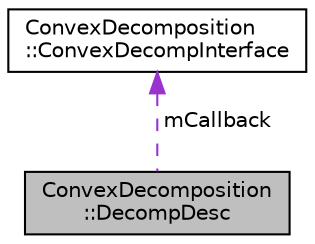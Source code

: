 digraph "ConvexDecomposition::DecompDesc"
{
  edge [fontname="Helvetica",fontsize="10",labelfontname="Helvetica",labelfontsize="10"];
  node [fontname="Helvetica",fontsize="10",shape=record];
  Node1 [label="ConvexDecomposition\l::DecompDesc",height=0.2,width=0.4,color="black", fillcolor="grey75", style="filled", fontcolor="black"];
  Node2 -> Node1 [dir="back",color="darkorchid3",fontsize="10",style="dashed",label=" mCallback" ];
  Node2 [label="ConvexDecomposition\l::ConvexDecompInterface",height=0.2,width=0.4,color="black", fillcolor="white", style="filled",URL="$class_convex_decomposition_1_1_convex_decomp_interface.html"];
}
